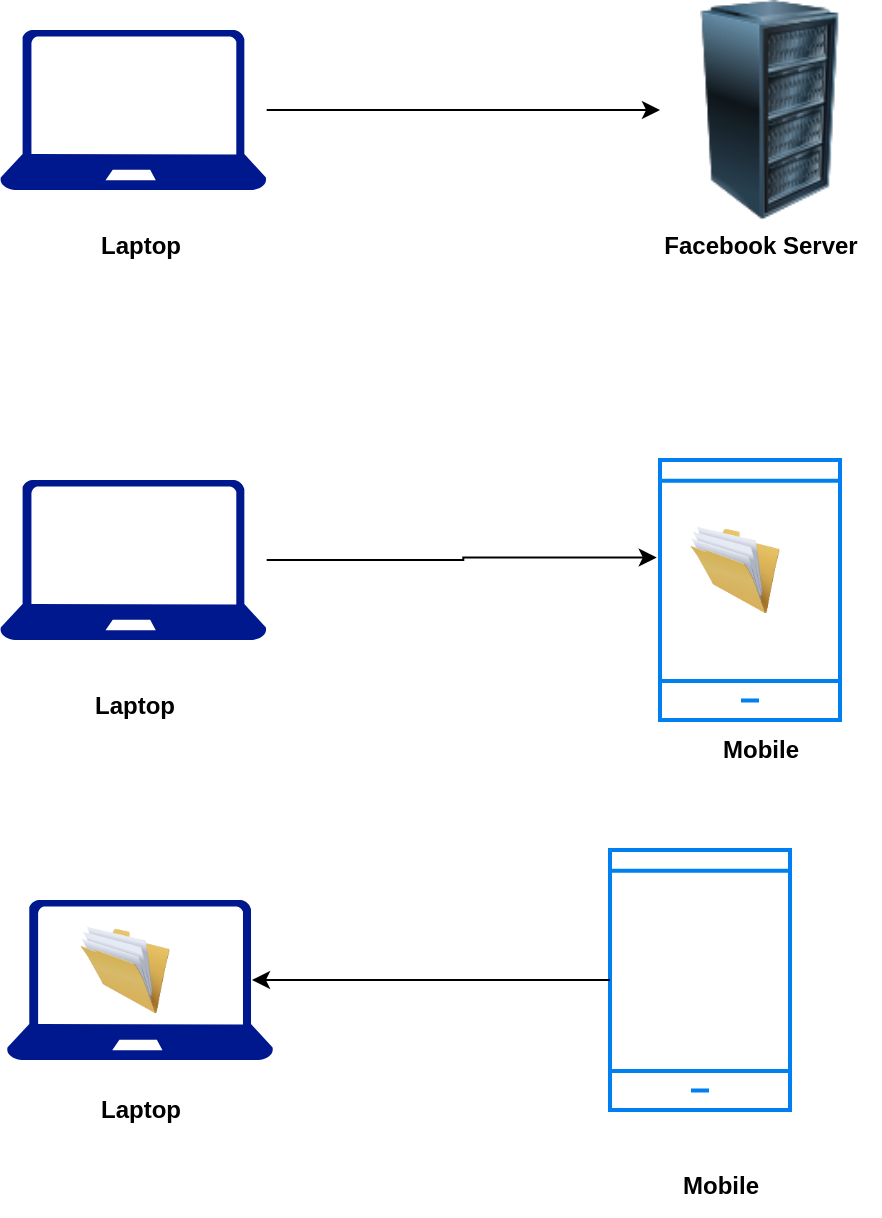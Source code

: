 <mxfile version="24.7.17">
  <diagram name="Page-1" id="RYCjcGIQNTWOIQQ9NclM">
    <mxGraphModel dx="827" dy="417" grid="1" gridSize="10" guides="1" tooltips="1" connect="1" arrows="1" fold="1" page="1" pageScale="1" pageWidth="850" pageHeight="1100" math="0" shadow="0">
      <root>
        <mxCell id="0" />
        <mxCell id="1" parent="0" />
        <mxCell id="5Sapgg05dPMr0Ldm-NUC-3" style="edgeStyle=orthogonalEdgeStyle;rounded=0;orthogonalLoop=1;jettySize=auto;html=1;" parent="1" source="5Sapgg05dPMr0Ldm-NUC-1" target="5Sapgg05dPMr0Ldm-NUC-2" edge="1">
          <mxGeometry relative="1" as="geometry" />
        </mxCell>
        <mxCell id="5Sapgg05dPMr0Ldm-NUC-1" value="" style="sketch=0;aspect=fixed;pointerEvents=1;shadow=0;dashed=0;html=1;strokeColor=none;labelPosition=center;verticalLabelPosition=bottom;verticalAlign=top;align=center;fillColor=#00188D;shape=mxgraph.azure.laptop" parent="1" vertex="1">
          <mxGeometry x="120" y="155" width="133.33" height="80" as="geometry" />
        </mxCell>
        <mxCell id="5Sapgg05dPMr0Ldm-NUC-2" value="" style="image;html=1;image=img/lib/clip_art/computers/Server_Rack_128x128.png" parent="1" vertex="1">
          <mxGeometry x="450" y="140" width="110" height="110" as="geometry" />
        </mxCell>
        <mxCell id="5Sapgg05dPMr0Ldm-NUC-4" value="&lt;b&gt;Laptop&lt;/b&gt;" style="text;html=1;align=center;verticalAlign=middle;resizable=0;points=[];autosize=1;strokeColor=none;fillColor=none;" parent="1" vertex="1">
          <mxGeometry x="160" y="248" width="60" height="30" as="geometry" />
        </mxCell>
        <mxCell id="5Sapgg05dPMr0Ldm-NUC-5" value="&lt;b&gt;Facebook Server&lt;/b&gt;" style="text;html=1;align=center;verticalAlign=middle;resizable=0;points=[];autosize=1;strokeColor=none;fillColor=none;" parent="1" vertex="1">
          <mxGeometry x="440" y="248" width="120" height="30" as="geometry" />
        </mxCell>
        <mxCell id="5Sapgg05dPMr0Ldm-NUC-6" value="" style="sketch=0;aspect=fixed;pointerEvents=1;shadow=0;dashed=0;html=1;strokeColor=none;labelPosition=center;verticalLabelPosition=bottom;verticalAlign=top;align=center;fillColor=#00188D;shape=mxgraph.azure.laptop" parent="1" vertex="1">
          <mxGeometry x="120" y="380" width="133.33" height="80" as="geometry" />
        </mxCell>
        <mxCell id="5Sapgg05dPMr0Ldm-NUC-7" value="" style="html=1;verticalLabelPosition=bottom;align=center;labelBackgroundColor=#ffffff;verticalAlign=top;strokeWidth=2;strokeColor=#0080F0;shadow=0;dashed=0;shape=mxgraph.ios7.icons.smartphone;" parent="1" vertex="1">
          <mxGeometry x="450" y="370" width="90" height="130" as="geometry" />
        </mxCell>
        <mxCell id="5Sapgg05dPMr0Ldm-NUC-8" style="edgeStyle=orthogonalEdgeStyle;rounded=0;orthogonalLoop=1;jettySize=auto;html=1;entryX=-0.018;entryY=0.375;entryDx=0;entryDy=0;entryPerimeter=0;" parent="1" source="5Sapgg05dPMr0Ldm-NUC-6" target="5Sapgg05dPMr0Ldm-NUC-7" edge="1">
          <mxGeometry relative="1" as="geometry" />
        </mxCell>
        <mxCell id="5Sapgg05dPMr0Ldm-NUC-9" value="" style="image;html=1;image=img/lib/clip_art/general/Full_Folder_128x128.png" parent="1" vertex="1">
          <mxGeometry x="465" y="400" width="45" height="50" as="geometry" />
        </mxCell>
        <mxCell id="5Sapgg05dPMr0Ldm-NUC-10" value="&lt;b&gt;Mobile&lt;/b&gt;" style="text;html=1;align=center;verticalAlign=middle;resizable=0;points=[];autosize=1;strokeColor=none;fillColor=none;" parent="1" vertex="1">
          <mxGeometry x="470" y="500" width="60" height="30" as="geometry" />
        </mxCell>
        <mxCell id="5Sapgg05dPMr0Ldm-NUC-11" value="&lt;b&gt;Laptop&lt;/b&gt;" style="text;html=1;align=center;verticalAlign=middle;resizable=0;points=[];autosize=1;strokeColor=none;fillColor=none;" parent="1" vertex="1">
          <mxGeometry x="156.66" y="478" width="60" height="30" as="geometry" />
        </mxCell>
        <mxCell id="5Sapgg05dPMr0Ldm-NUC-12" value="" style="sketch=0;aspect=fixed;pointerEvents=1;shadow=0;dashed=0;html=1;strokeColor=none;labelPosition=center;verticalLabelPosition=bottom;verticalAlign=top;align=center;fillColor=#00188D;shape=mxgraph.azure.laptop" parent="1" vertex="1">
          <mxGeometry x="123.34" y="590" width="133.33" height="80" as="geometry" />
        </mxCell>
        <mxCell id="5Sapgg05dPMr0Ldm-NUC-13" value="" style="html=1;verticalLabelPosition=bottom;align=center;labelBackgroundColor=#ffffff;verticalAlign=top;strokeWidth=2;strokeColor=#0080F0;shadow=0;dashed=0;shape=mxgraph.ios7.icons.smartphone;" parent="1" vertex="1">
          <mxGeometry x="425" y="565" width="90" height="130" as="geometry" />
        </mxCell>
        <mxCell id="5Sapgg05dPMr0Ldm-NUC-14" style="edgeStyle=orthogonalEdgeStyle;rounded=0;orthogonalLoop=1;jettySize=auto;html=1;entryX=0.92;entryY=0.5;entryDx=0;entryDy=0;entryPerimeter=0;" parent="1" source="5Sapgg05dPMr0Ldm-NUC-13" target="5Sapgg05dPMr0Ldm-NUC-12" edge="1">
          <mxGeometry relative="1" as="geometry" />
        </mxCell>
        <mxCell id="5Sapgg05dPMr0Ldm-NUC-15" value="&lt;b&gt;Laptop&lt;/b&gt;" style="text;html=1;align=center;verticalAlign=middle;resizable=0;points=[];autosize=1;strokeColor=none;fillColor=none;" parent="1" vertex="1">
          <mxGeometry x="160" y="680" width="60" height="30" as="geometry" />
        </mxCell>
        <mxCell id="5Sapgg05dPMr0Ldm-NUC-17" value="&lt;b&gt;Mobile&lt;/b&gt;" style="text;html=1;align=center;verticalAlign=middle;resizable=0;points=[];autosize=1;strokeColor=none;fillColor=none;" parent="1" vertex="1">
          <mxGeometry x="450" y="718" width="60" height="30" as="geometry" />
        </mxCell>
        <mxCell id="5Sapgg05dPMr0Ldm-NUC-18" value="" style="image;html=1;image=img/lib/clip_art/general/Full_Folder_128x128.png" parent="1" vertex="1">
          <mxGeometry x="160" y="600" width="45" height="50" as="geometry" />
        </mxCell>
      </root>
    </mxGraphModel>
  </diagram>
</mxfile>
